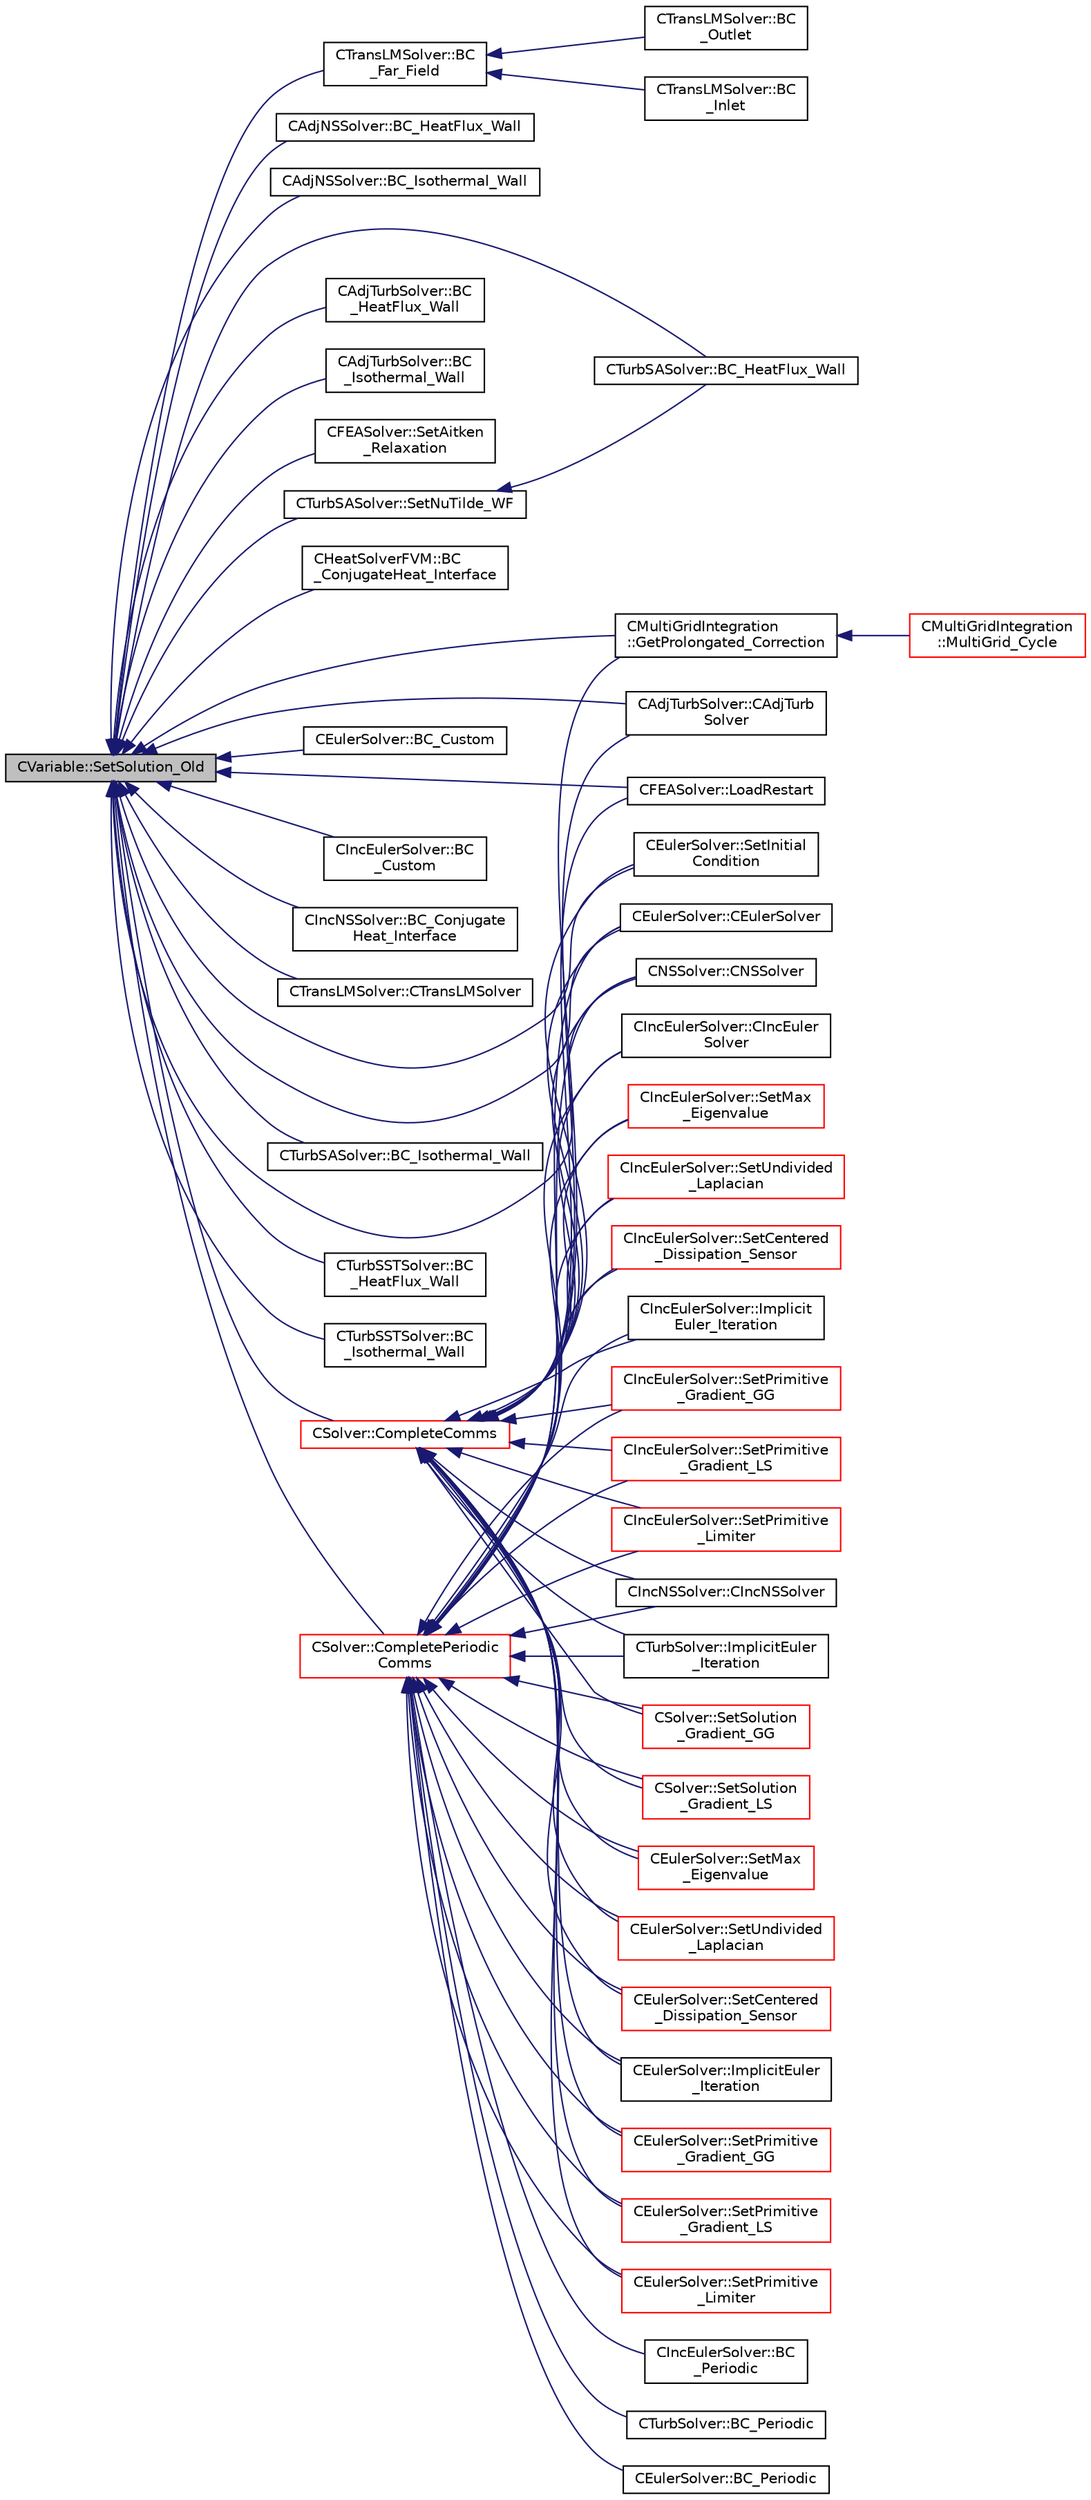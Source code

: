 digraph "CVariable::SetSolution_Old"
{
  edge [fontname="Helvetica",fontsize="10",labelfontname="Helvetica",labelfontsize="10"];
  node [fontname="Helvetica",fontsize="10",shape=record];
  rankdir="LR";
  Node6284 [label="CVariable::SetSolution_Old",height=0.2,width=0.4,color="black", fillcolor="grey75", style="filled", fontcolor="black"];
  Node6284 -> Node6285 [dir="back",color="midnightblue",fontsize="10",style="solid",fontname="Helvetica"];
  Node6285 [label="CMultiGridIntegration\l::GetProlongated_Correction",height=0.2,width=0.4,color="black", fillcolor="white", style="filled",URL="$class_c_multi_grid_integration.html#a29bf9a6e27f43e6b71704d05105a648d",tooltip="Compute the fine grid correction from the coarse solution. "];
  Node6285 -> Node6286 [dir="back",color="midnightblue",fontsize="10",style="solid",fontname="Helvetica"];
  Node6286 [label="CMultiGridIntegration\l::MultiGrid_Cycle",height=0.2,width=0.4,color="red", fillcolor="white", style="filled",URL="$class_c_multi_grid_integration.html#aa9a52a00a3417c465307ae6aea035f41",tooltip="Perform a Full-Approximation Storage (FAS) Multigrid. "];
  Node6284 -> Node6288 [dir="back",color="midnightblue",fontsize="10",style="solid",fontname="Helvetica"];
  Node6288 [label="CAdjNSSolver::BC_HeatFlux_Wall",height=0.2,width=0.4,color="black", fillcolor="white", style="filled",URL="$class_c_adj_n_s_solver.html#a1a251c98efda4a84d7cd7751cc032113",tooltip="Impose via the residual or brute force the Navier-Stokes adjoint boundary condition (heat flux)..."];
  Node6284 -> Node6289 [dir="back",color="midnightblue",fontsize="10",style="solid",fontname="Helvetica"];
  Node6289 [label="CAdjNSSolver::BC_Isothermal_Wall",height=0.2,width=0.4,color="black", fillcolor="white", style="filled",URL="$class_c_adj_n_s_solver.html#a20cd2fa256386da7791e11f40b701003",tooltip="Impose via the residual or brute force the Navier-Stokes adjoint boundary condition (heat flux)..."];
  Node6284 -> Node6290 [dir="back",color="midnightblue",fontsize="10",style="solid",fontname="Helvetica"];
  Node6290 [label="CAdjTurbSolver::CAdjTurb\lSolver",height=0.2,width=0.4,color="black", fillcolor="white", style="filled",URL="$class_c_adj_turb_solver.html#a621bdae0b081f25a67425cc037cd90a2"];
  Node6284 -> Node6291 [dir="back",color="midnightblue",fontsize="10",style="solid",fontname="Helvetica"];
  Node6291 [label="CAdjTurbSolver::BC\l_HeatFlux_Wall",height=0.2,width=0.4,color="black", fillcolor="white", style="filled",URL="$class_c_adj_turb_solver.html#a030c8dae50734deaffc58ea998fc647d",tooltip="Impose the Navier-Stokes turbulent adjoint boundary condition. "];
  Node6284 -> Node6292 [dir="back",color="midnightblue",fontsize="10",style="solid",fontname="Helvetica"];
  Node6292 [label="CAdjTurbSolver::BC\l_Isothermal_Wall",height=0.2,width=0.4,color="black", fillcolor="white", style="filled",URL="$class_c_adj_turb_solver.html#a7763e448949f7122557fa39a23a289d7",tooltip="Impose an isothermal wall boundary condition (no-slip). "];
  Node6284 -> Node6293 [dir="back",color="midnightblue",fontsize="10",style="solid",fontname="Helvetica"];
  Node6293 [label="CFEASolver::SetAitken\l_Relaxation",height=0.2,width=0.4,color="black", fillcolor="white", style="filled",URL="$class_c_f_e_a_solver.html#a470f19d181ea34a811f82c309d261244",tooltip="Aitken&#39;s relaxation of the solution. "];
  Node6284 -> Node6294 [dir="back",color="midnightblue",fontsize="10",style="solid",fontname="Helvetica"];
  Node6294 [label="CFEASolver::LoadRestart",height=0.2,width=0.4,color="black", fillcolor="white", style="filled",URL="$class_c_f_e_a_solver.html#a5f70ded742a6204f439628d029ac294a",tooltip="Load a solution from a restart file. "];
  Node6284 -> Node6295 [dir="back",color="midnightblue",fontsize="10",style="solid",fontname="Helvetica"];
  Node6295 [label="CHeatSolverFVM::BC\l_ConjugateHeat_Interface",height=0.2,width=0.4,color="black", fillcolor="white", style="filled",URL="$class_c_heat_solver_f_v_m.html#ab4ec9e8b3220ab50392d3387bc12d894",tooltip="Impose the (received) conjugate heat variables. "];
  Node6284 -> Node6296 [dir="back",color="midnightblue",fontsize="10",style="solid",fontname="Helvetica"];
  Node6296 [label="CEulerSolver::CEulerSolver",height=0.2,width=0.4,color="black", fillcolor="white", style="filled",URL="$class_c_euler_solver.html#ae1e74218b4e943111b100d7ddcbd4db9"];
  Node6284 -> Node6297 [dir="back",color="midnightblue",fontsize="10",style="solid",fontname="Helvetica"];
  Node6297 [label="CEulerSolver::SetInitial\lCondition",height=0.2,width=0.4,color="black", fillcolor="white", style="filled",URL="$class_c_euler_solver.html#acd432e102632a115b8a1821f58b21340",tooltip="Set the initial condition for the Euler Equations. "];
  Node6284 -> Node6298 [dir="back",color="midnightblue",fontsize="10",style="solid",fontname="Helvetica"];
  Node6298 [label="CEulerSolver::BC_Custom",height=0.2,width=0.4,color="black", fillcolor="white", style="filled",URL="$class_c_euler_solver.html#ae87cdda3a6ab2ccfade750edaf727ef2",tooltip="Impose a custom or verification boundary condition. "];
  Node6284 -> Node6299 [dir="back",color="midnightblue",fontsize="10",style="solid",fontname="Helvetica"];
  Node6299 [label="CNSSolver::CNSSolver",height=0.2,width=0.4,color="black", fillcolor="white", style="filled",URL="$class_c_n_s_solver.html#a2a8ad49c42b4546696e631cf44b7788b"];
  Node6284 -> Node6300 [dir="back",color="midnightblue",fontsize="10",style="solid",fontname="Helvetica"];
  Node6300 [label="CIncEulerSolver::BC\l_Custom",height=0.2,width=0.4,color="black", fillcolor="white", style="filled",URL="$class_c_inc_euler_solver.html#aa6e24766b75619d1116d7d5e668fdfd1",tooltip="Impose a custom or verification boundary condition. "];
  Node6284 -> Node6301 [dir="back",color="midnightblue",fontsize="10",style="solid",fontname="Helvetica"];
  Node6301 [label="CIncNSSolver::BC_Conjugate\lHeat_Interface",height=0.2,width=0.4,color="black", fillcolor="white", style="filled",URL="$class_c_inc_n_s_solver.html#a63488a5dc1ba150b2b0d74b389c9cfa7",tooltip="Impose the (received) conjugate heat variables. "];
  Node6284 -> Node6302 [dir="back",color="midnightblue",fontsize="10",style="solid",fontname="Helvetica"];
  Node6302 [label="CTransLMSolver::CTransLMSolver",height=0.2,width=0.4,color="black", fillcolor="white", style="filled",URL="$class_c_trans_l_m_solver.html#a4975cbf30f2954e3da1244832999eda0"];
  Node6284 -> Node6303 [dir="back",color="midnightblue",fontsize="10",style="solid",fontname="Helvetica"];
  Node6303 [label="CTransLMSolver::BC\l_Far_Field",height=0.2,width=0.4,color="black", fillcolor="white", style="filled",URL="$class_c_trans_l_m_solver.html#a76cc2a0d9624488d4b1d26f5d47eaa1f",tooltip="Impose the Far Field boundary condition. "];
  Node6303 -> Node6304 [dir="back",color="midnightblue",fontsize="10",style="solid",fontname="Helvetica"];
  Node6304 [label="CTransLMSolver::BC\l_Inlet",height=0.2,width=0.4,color="black", fillcolor="white", style="filled",URL="$class_c_trans_l_m_solver.html#af672bdefe400b3264ed3882b146a1d19",tooltip="Impose the inlet boundary condition. "];
  Node6303 -> Node6305 [dir="back",color="midnightblue",fontsize="10",style="solid",fontname="Helvetica"];
  Node6305 [label="CTransLMSolver::BC\l_Outlet",height=0.2,width=0.4,color="black", fillcolor="white", style="filled",URL="$class_c_trans_l_m_solver.html#abfebdbe010221a69635dc5b65259724e",tooltip="Impose the outlet boundary condition. "];
  Node6284 -> Node6306 [dir="back",color="midnightblue",fontsize="10",style="solid",fontname="Helvetica"];
  Node6306 [label="CTurbSASolver::BC_HeatFlux_Wall",height=0.2,width=0.4,color="black", fillcolor="white", style="filled",URL="$class_c_turb_s_a_solver.html#a19089784668fa7ece2bd0400405f0a47",tooltip="Impose the Navier-Stokes wall boundary condition. "];
  Node6284 -> Node6307 [dir="back",color="midnightblue",fontsize="10",style="solid",fontname="Helvetica"];
  Node6307 [label="CTurbSASolver::BC_Isothermal_Wall",height=0.2,width=0.4,color="black", fillcolor="white", style="filled",URL="$class_c_turb_s_a_solver.html#a9b9174e01a5e2e1f69e32513e2596937",tooltip="Impose the Navier-Stokes wall boundary condition. "];
  Node6284 -> Node6308 [dir="back",color="midnightblue",fontsize="10",style="solid",fontname="Helvetica"];
  Node6308 [label="CTurbSASolver::SetNuTilde_WF",height=0.2,width=0.4,color="black", fillcolor="white", style="filled",URL="$class_c_turb_s_a_solver.html#a939bd9305ddd11a3079a9987bd832a5d",tooltip="Compute nu tilde from the wall functions. "];
  Node6308 -> Node6306 [dir="back",color="midnightblue",fontsize="10",style="solid",fontname="Helvetica"];
  Node6284 -> Node6309 [dir="back",color="midnightblue",fontsize="10",style="solid",fontname="Helvetica"];
  Node6309 [label="CTurbSSTSolver::BC\l_HeatFlux_Wall",height=0.2,width=0.4,color="black", fillcolor="white", style="filled",URL="$class_c_turb_s_s_t_solver.html#a3fb14a09a1f73b3c1d556de3366635de",tooltip="Impose the Navier-Stokes wall boundary condition. "];
  Node6284 -> Node6310 [dir="back",color="midnightblue",fontsize="10",style="solid",fontname="Helvetica"];
  Node6310 [label="CTurbSSTSolver::BC\l_Isothermal_Wall",height=0.2,width=0.4,color="black", fillcolor="white", style="filled",URL="$class_c_turb_s_s_t_solver.html#ab2b9d56afdd329a446483df2a599bc6e",tooltip="Impose the Navier-Stokes wall boundary condition. "];
  Node6284 -> Node6311 [dir="back",color="midnightblue",fontsize="10",style="solid",fontname="Helvetica"];
  Node6311 [label="CSolver::CompletePeriodic\lComms",height=0.2,width=0.4,color="red", fillcolor="white", style="filled",URL="$class_c_solver.html#a7e77df2076057995213de49d4ca2e7c7",tooltip="Routine to complete the set of non-blocking periodic communications launched by InitiatePeriodicComms..."];
  Node6311 -> Node6296 [dir="back",color="midnightblue",fontsize="10",style="solid",fontname="Helvetica"];
  Node6311 -> Node6312 [dir="back",color="midnightblue",fontsize="10",style="solid",fontname="Helvetica"];
  Node6312 [label="CEulerSolver::SetMax\l_Eigenvalue",height=0.2,width=0.4,color="red", fillcolor="white", style="filled",URL="$class_c_euler_solver.html#a76f7fdf349ae41c6f0cf4df82b571fb1",tooltip="Compute the max eigenvalue. "];
  Node6311 -> Node6315 [dir="back",color="midnightblue",fontsize="10",style="solid",fontname="Helvetica"];
  Node6315 [label="CEulerSolver::SetUndivided\l_Laplacian",height=0.2,width=0.4,color="red", fillcolor="white", style="filled",URL="$class_c_euler_solver.html#adc7c82a25b8be22b16b5452c1992744f",tooltip="Compute the undivided laplacian for the solution, except the energy equation. "];
  Node6311 -> Node6316 [dir="back",color="midnightblue",fontsize="10",style="solid",fontname="Helvetica"];
  Node6316 [label="CEulerSolver::SetCentered\l_Dissipation_Sensor",height=0.2,width=0.4,color="red", fillcolor="white", style="filled",URL="$class_c_euler_solver.html#a2f4e3619ae65c63cbda1ef2098441ab4",tooltip="Compute a pressure sensor switch. "];
  Node6311 -> Node6317 [dir="back",color="midnightblue",fontsize="10",style="solid",fontname="Helvetica"];
  Node6317 [label="CEulerSolver::ImplicitEuler\l_Iteration",height=0.2,width=0.4,color="black", fillcolor="white", style="filled",URL="$class_c_euler_solver.html#a4e8277fc44dc97c8d73fbe3347204372",tooltip="Update the solution using an implicit Euler scheme. "];
  Node6311 -> Node6318 [dir="back",color="midnightblue",fontsize="10",style="solid",fontname="Helvetica"];
  Node6318 [label="CEulerSolver::SetPrimitive\l_Gradient_GG",height=0.2,width=0.4,color="red", fillcolor="white", style="filled",URL="$class_c_euler_solver.html#a74fb3b502b83371fcf0728ec546e039b",tooltip="Compute the gradient of the primitive variables using Green-Gauss method, and stores the result in th..."];
  Node6311 -> Node6319 [dir="back",color="midnightblue",fontsize="10",style="solid",fontname="Helvetica"];
  Node6319 [label="CEulerSolver::SetPrimitive\l_Gradient_LS",height=0.2,width=0.4,color="red", fillcolor="white", style="filled",URL="$class_c_euler_solver.html#a734d5bd064215fb722477f39993155d4",tooltip="Compute the gradient of the primitive variables using a Least-Squares method, and stores the result i..."];
  Node6311 -> Node6320 [dir="back",color="midnightblue",fontsize="10",style="solid",fontname="Helvetica"];
  Node6320 [label="CEulerSolver::SetPrimitive\l_Limiter",height=0.2,width=0.4,color="red", fillcolor="white", style="filled",URL="$class_c_euler_solver.html#a43004a7f0fad7a6d1f435144710bf13e",tooltip="Compute the limiter of the primitive variables. "];
  Node6311 -> Node6321 [dir="back",color="midnightblue",fontsize="10",style="solid",fontname="Helvetica"];
  Node6321 [label="CEulerSolver::BC_Periodic",height=0.2,width=0.4,color="black", fillcolor="white", style="filled",URL="$class_c_euler_solver.html#a9bd458698ede3dffd1b4d1f974f39b03",tooltip="Impose a periodic boundary condition by summing contributions from the complete control volume..."];
  Node6311 -> Node6299 [dir="back",color="midnightblue",fontsize="10",style="solid",fontname="Helvetica"];
  Node6311 -> Node6322 [dir="back",color="midnightblue",fontsize="10",style="solid",fontname="Helvetica"];
  Node6322 [label="CIncEulerSolver::CIncEuler\lSolver",height=0.2,width=0.4,color="black", fillcolor="white", style="filled",URL="$class_c_inc_euler_solver.html#a91f644b8f9a00215bac5bcd31dfc06d8"];
  Node6311 -> Node6323 [dir="back",color="midnightblue",fontsize="10",style="solid",fontname="Helvetica"];
  Node6323 [label="CIncEulerSolver::SetMax\l_Eigenvalue",height=0.2,width=0.4,color="red", fillcolor="white", style="filled",URL="$class_c_inc_euler_solver.html#ab804c5648aa5dd71ea12a57997167984",tooltip="Compute the max eigenvalue. "];
  Node6311 -> Node6326 [dir="back",color="midnightblue",fontsize="10",style="solid",fontname="Helvetica"];
  Node6326 [label="CIncEulerSolver::SetUndivided\l_Laplacian",height=0.2,width=0.4,color="red", fillcolor="white", style="filled",URL="$class_c_inc_euler_solver.html#a8b5d7772432b9759213892a50621c329",tooltip="Compute the undivided laplacian for the solution, except the energy equation. "];
  Node6311 -> Node6327 [dir="back",color="midnightblue",fontsize="10",style="solid",fontname="Helvetica"];
  Node6327 [label="CIncEulerSolver::SetCentered\l_Dissipation_Sensor",height=0.2,width=0.4,color="red", fillcolor="white", style="filled",URL="$class_c_inc_euler_solver.html#a2323a0e322236c24668be8750dbaf237",tooltip="Compute a pressure sensor switch. "];
  Node6311 -> Node6328 [dir="back",color="midnightblue",fontsize="10",style="solid",fontname="Helvetica"];
  Node6328 [label="CIncEulerSolver::Implicit\lEuler_Iteration",height=0.2,width=0.4,color="black", fillcolor="white", style="filled",URL="$class_c_inc_euler_solver.html#ad84dd4225bb9d158c52b26e2f30f6fa7",tooltip="Update the solution using an implicit Euler scheme. "];
  Node6311 -> Node6329 [dir="back",color="midnightblue",fontsize="10",style="solid",fontname="Helvetica"];
  Node6329 [label="CIncEulerSolver::SetPrimitive\l_Gradient_GG",height=0.2,width=0.4,color="red", fillcolor="white", style="filled",URL="$class_c_inc_euler_solver.html#a856a6db100c40b9c3df557d1dfe72c2b",tooltip="Compute the gradient of the primitive variables using Green-Gauss method, and stores the result in th..."];
  Node6311 -> Node6330 [dir="back",color="midnightblue",fontsize="10",style="solid",fontname="Helvetica"];
  Node6330 [label="CIncEulerSolver::SetPrimitive\l_Gradient_LS",height=0.2,width=0.4,color="red", fillcolor="white", style="filled",URL="$class_c_inc_euler_solver.html#a3e3355cbeb9d265f4073cca113b9d46e",tooltip="Compute the gradient of the primitive variables using a Least-Squares method, and stores the result i..."];
  Node6311 -> Node6331 [dir="back",color="midnightblue",fontsize="10",style="solid",fontname="Helvetica"];
  Node6331 [label="CIncEulerSolver::SetPrimitive\l_Limiter",height=0.2,width=0.4,color="red", fillcolor="white", style="filled",URL="$class_c_inc_euler_solver.html#a00bd56828c4e41ec3ff1e8753cb320ec",tooltip="Compute the limiter of the primitive variables. "];
  Node6311 -> Node6332 [dir="back",color="midnightblue",fontsize="10",style="solid",fontname="Helvetica"];
  Node6332 [label="CIncEulerSolver::BC\l_Periodic",height=0.2,width=0.4,color="black", fillcolor="white", style="filled",URL="$class_c_inc_euler_solver.html#a994af5dbe296f8a1873e416c3b2fc2a7",tooltip="Impose a periodic boundary condition by summing contributions from the complete control volume..."];
  Node6311 -> Node6333 [dir="back",color="midnightblue",fontsize="10",style="solid",fontname="Helvetica"];
  Node6333 [label="CIncNSSolver::CIncNSSolver",height=0.2,width=0.4,color="black", fillcolor="white", style="filled",URL="$class_c_inc_n_s_solver.html#a82152ac7e91fb1c5c073d98a1f08e2aa"];
  Node6311 -> Node6334 [dir="back",color="midnightblue",fontsize="10",style="solid",fontname="Helvetica"];
  Node6334 [label="CTurbSolver::BC_Periodic",height=0.2,width=0.4,color="black", fillcolor="white", style="filled",URL="$class_c_turb_solver.html#a954cfdd45dfce9df024a30b558b54b25",tooltip="Impose a periodic boundary condition by summing contributions from the complete control volume..."];
  Node6311 -> Node6335 [dir="back",color="midnightblue",fontsize="10",style="solid",fontname="Helvetica"];
  Node6335 [label="CTurbSolver::ImplicitEuler\l_Iteration",height=0.2,width=0.4,color="black", fillcolor="white", style="filled",URL="$class_c_turb_solver.html#af7a0ab68fbb2925c56863df97b3ea4ee",tooltip="Update the solution using an implicit solver. "];
  Node6311 -> Node6336 [dir="back",color="midnightblue",fontsize="10",style="solid",fontname="Helvetica"];
  Node6336 [label="CSolver::SetSolution\l_Gradient_GG",height=0.2,width=0.4,color="red", fillcolor="white", style="filled",URL="$class_c_solver.html#aac4d5e5f3ff20e7e37d55fa5e4ed3647",tooltip="Compute the Green-Gauss gradient of the solution. "];
  Node6311 -> Node6345 [dir="back",color="midnightblue",fontsize="10",style="solid",fontname="Helvetica"];
  Node6345 [label="CSolver::SetSolution\l_Gradient_LS",height=0.2,width=0.4,color="red", fillcolor="white", style="filled",URL="$class_c_solver.html#ac4d9cf9609d7bdb52e7f1dc9cc8b4c1f",tooltip="Compute the Least Squares gradient of the solution. "];
  Node6284 -> Node6347 [dir="back",color="midnightblue",fontsize="10",style="solid",fontname="Helvetica"];
  Node6347 [label="CSolver::CompleteComms",height=0.2,width=0.4,color="red", fillcolor="white", style="filled",URL="$class_c_solver.html#a8d3046ad54e177f0705a2bff99c1cf16",tooltip="Routine to complete the set of non-blocking communications launched by InitiateComms() and unpacking ..."];
  Node6347 -> Node6285 [dir="back",color="midnightblue",fontsize="10",style="solid",fontname="Helvetica"];
  Node6347 -> Node6290 [dir="back",color="midnightblue",fontsize="10",style="solid",fontname="Helvetica"];
  Node6347 -> Node6294 [dir="back",color="midnightblue",fontsize="10",style="solid",fontname="Helvetica"];
  Node6347 -> Node6296 [dir="back",color="midnightblue",fontsize="10",style="solid",fontname="Helvetica"];
  Node6347 -> Node6297 [dir="back",color="midnightblue",fontsize="10",style="solid",fontname="Helvetica"];
  Node6347 -> Node6312 [dir="back",color="midnightblue",fontsize="10",style="solid",fontname="Helvetica"];
  Node6347 -> Node6315 [dir="back",color="midnightblue",fontsize="10",style="solid",fontname="Helvetica"];
  Node6347 -> Node6316 [dir="back",color="midnightblue",fontsize="10",style="solid",fontname="Helvetica"];
  Node6347 -> Node6317 [dir="back",color="midnightblue",fontsize="10",style="solid",fontname="Helvetica"];
  Node6347 -> Node6318 [dir="back",color="midnightblue",fontsize="10",style="solid",fontname="Helvetica"];
  Node6347 -> Node6319 [dir="back",color="midnightblue",fontsize="10",style="solid",fontname="Helvetica"];
  Node6347 -> Node6320 [dir="back",color="midnightblue",fontsize="10",style="solid",fontname="Helvetica"];
  Node6347 -> Node6299 [dir="back",color="midnightblue",fontsize="10",style="solid",fontname="Helvetica"];
  Node6347 -> Node6322 [dir="back",color="midnightblue",fontsize="10",style="solid",fontname="Helvetica"];
  Node6347 -> Node6323 [dir="back",color="midnightblue",fontsize="10",style="solid",fontname="Helvetica"];
  Node6347 -> Node6326 [dir="back",color="midnightblue",fontsize="10",style="solid",fontname="Helvetica"];
  Node6347 -> Node6327 [dir="back",color="midnightblue",fontsize="10",style="solid",fontname="Helvetica"];
  Node6347 -> Node6328 [dir="back",color="midnightblue",fontsize="10",style="solid",fontname="Helvetica"];
  Node6347 -> Node6329 [dir="back",color="midnightblue",fontsize="10",style="solid",fontname="Helvetica"];
  Node6347 -> Node6330 [dir="back",color="midnightblue",fontsize="10",style="solid",fontname="Helvetica"];
  Node6347 -> Node6331 [dir="back",color="midnightblue",fontsize="10",style="solid",fontname="Helvetica"];
  Node6347 -> Node6333 [dir="back",color="midnightblue",fontsize="10",style="solid",fontname="Helvetica"];
  Node6347 -> Node6335 [dir="back",color="midnightblue",fontsize="10",style="solid",fontname="Helvetica"];
  Node6347 -> Node6336 [dir="back",color="midnightblue",fontsize="10",style="solid",fontname="Helvetica"];
  Node6347 -> Node6345 [dir="back",color="midnightblue",fontsize="10",style="solid",fontname="Helvetica"];
}

